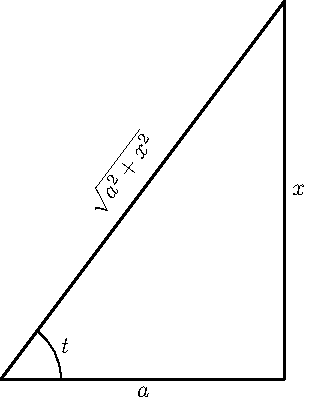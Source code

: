 size(200);
import geometry;
real a=3;
real b=4;
point A=(0,0);
point B=(a,b);
point C=(a,0);
markangle("$t$",C,A,B,radius=30);
real angle=aCos(a/abs(B));
draw(rotate(angle)*Label("$\sqrt{a^2+x^2}$",align=2I*dir(angle)),A--B,linewidth(1));
draw(Label("$x$"),C--B,linewidth(1));
draw(Label("$a$"),A--C,linewidth(1));
